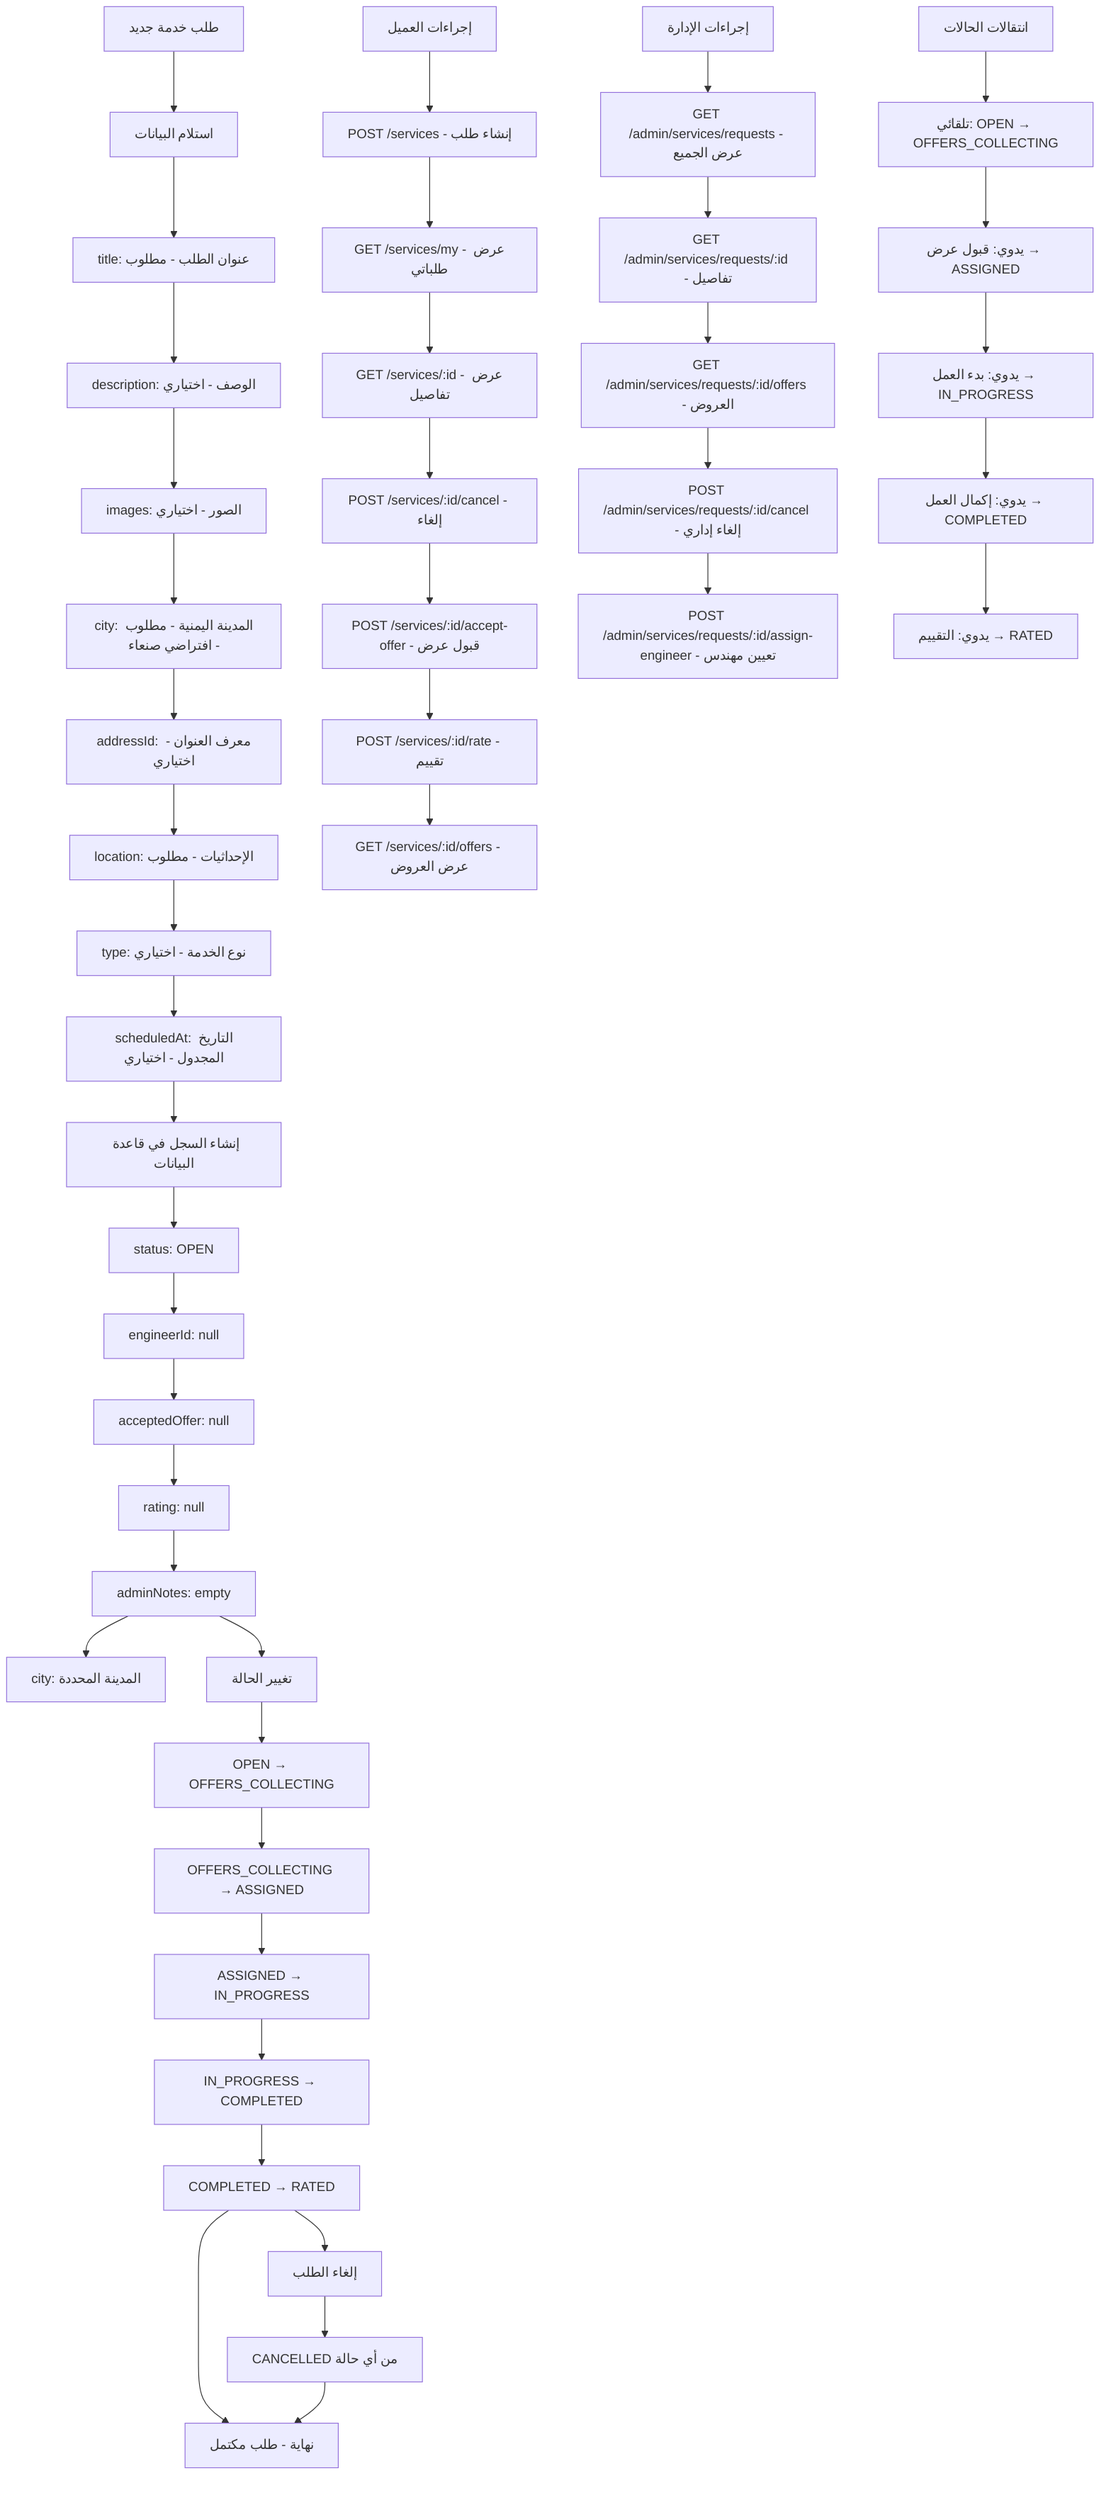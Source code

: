 %% Service Request Flow
%% View at https://mermaid.live
flowchart TD
  A[طلب خدمة جديد] --> B[استلام البيانات]
  B --> B1[title: عنوان الطلب - مطلوب]
  B1 --> B2[description: الوصف - اختياري]
  B2 --> B3[images: الصور - اختياري]
  B3 --> B3A[city: المدينة اليمنية - مطلوب - افتراضي صنعاء]
  B3A --> B4[addressId: معرف العنوان - اختياري]
  B4 --> B5[location: الإحداثيات - مطلوب]
  B5 --> B6[type: نوع الخدمة - اختياري]
  B6 --> B7[scheduledAt: التاريخ المجدول - اختياري]

  B7 --> C[إنشاء السجل في قاعدة البيانات]
  C --> C1[status: OPEN]
  C1 --> C2[engineerId: null]
  C2 --> C3[acceptedOffer: null]
  C3 --> C4[rating: null]
  C4 --> C5[adminNotes: empty]
  C5 --> C6[city: المدينة المحددة]

  C5 --> D[تغيير الحالة]
  D --> D1[OPEN → OFFERS_COLLECTING]
  D1 --> D2[OFFERS_COLLECTING → ASSIGNED]
  D2 --> D3[ASSIGNED → IN_PROGRESS]
  D3 --> D4[IN_PROGRESS → COMPLETED]
  D4 --> D5[COMPLETED → RATED]

  D5 --> E[إلغاء الطلب]
  E --> E1[CANCELLED من أي حالة]

  %% Customer Actions
  F[إجراءات العميل] --> F1[POST /services - إنشاء طلب]
  F1 --> F2[GET /services/my - عرض طلباتي]
  F2 --> F3[GET /services/:id - عرض تفاصيل]
  F3 --> F4[POST /services/:id/cancel - إلغاء]
  F4 --> F5[POST /services/:id/accept-offer - قبول عرض]
  F5 --> F6[POST /services/:id/rate - تقييم]
  F6 --> F7[GET /services/:id/offers - عرض العروض]

  %% Admin Actions
  G[إجراءات الإدارة] --> G1[GET /admin/services/requests - عرض الجميع]
  G1 --> G2[GET /admin/services/requests/:id - تفاصيل]
  G2 --> G3[GET /admin/services/requests/:id/offers - العروض]
  G3 --> G4[POST /admin/services/requests/:id/cancel - إلغاء إداري]
  G4 --> G5[POST /admin/services/requests/:id/assign-engineer - تعيين مهندس]

  %% Status Transitions
  H[انتقالات الحالات] --> H1[تلقائي: OPEN → OFFERS_COLLECTING]
  H1 --> H2[يدوي: قبول عرض → ASSIGNED]
  H2 --> H3[يدوي: بدء العمل → IN_PROGRESS]
  H3 --> H4[يدوي: إكمال العمل → COMPLETED]
  H4 --> H5[يدوي: التقييم → RATED]

  %% End points
  D5 --> I[نهاية - طلب مكتمل]
  E1 --> I